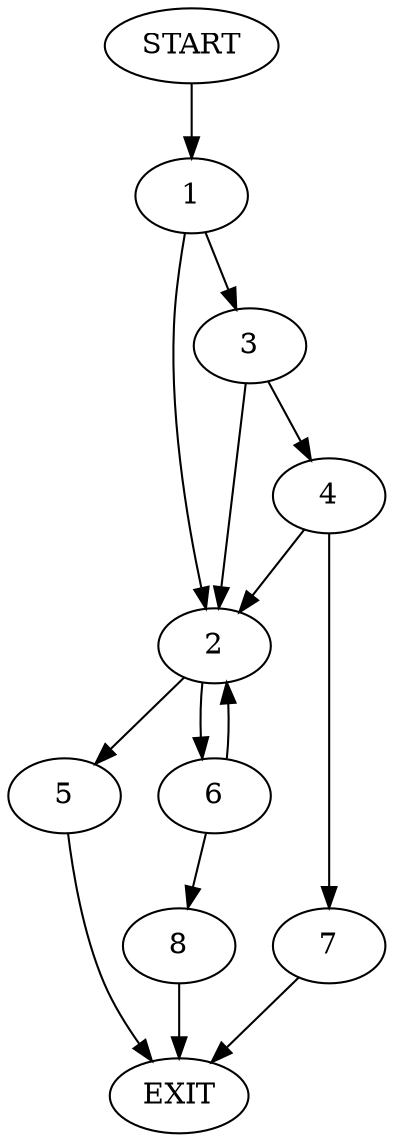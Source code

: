 digraph {
0 [label="START"]
9 [label="EXIT"]
0 -> 1
1 -> 2
1 -> 3
3 -> 4
3 -> 2
2 -> 5
2 -> 6
4 -> 2
4 -> 7
7 -> 9
6 -> 8
6 -> 2
5 -> 9
8 -> 9
}
